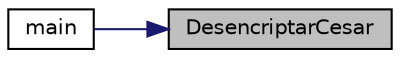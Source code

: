 digraph "DesencriptarCesar"
{
 // INTERACTIVE_SVG=YES
 // LATEX_PDF_SIZE
  edge [fontname="Helvetica",fontsize="10",labelfontname="Helvetica",labelfontsize="10"];
  node [fontname="Helvetica",fontsize="10",shape=record];
  rankdir="RL";
  Node1 [label="DesencriptarCesar",height=0.2,width=0.4,color="black", fillcolor="grey75", style="filled", fontcolor="black",tooltip="Realiza el descifrado César a una cadenana de texto dada una constante de desplazamiento."];
  Node1 -> Node2 [dir="back",color="midnightblue",fontsize="10",style="solid"];
  Node2 [label="main",height=0.2,width=0.4,color="black", fillcolor="white", style="filled",URL="$cripto_8cc.html#a0ddf1224851353fc92bfbff6f499fa97",tooltip="Función principal."];
}
